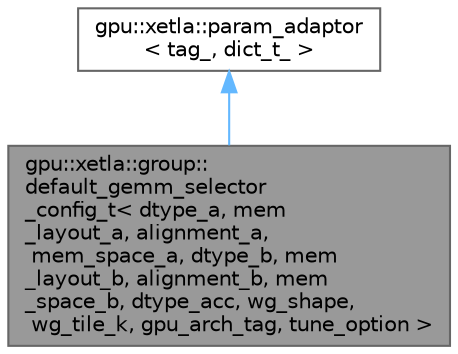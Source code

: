 digraph "gpu::xetla::group::default_gemm_selector_config_t&lt; dtype_a, mem_layout_a, alignment_a, mem_space_a, dtype_b, mem_layout_b, alignment_b, mem_space_b, dtype_acc, wg_shape, wg_tile_k, gpu_arch_tag, tune_option &gt;"
{
 // LATEX_PDF_SIZE
  bgcolor="transparent";
  edge [fontname=Helvetica,fontsize=10,labelfontname=Helvetica,labelfontsize=10];
  node [fontname=Helvetica,fontsize=10,shape=box,height=0.2,width=0.4];
  Node1 [id="Node000001",label="gpu::xetla::group::\ldefault_gemm_selector\l_config_t\< dtype_a, mem\l_layout_a, alignment_a,\l mem_space_a, dtype_b, mem\l_layout_b, alignment_b, mem\l_space_b, dtype_acc, wg_shape,\l wg_tile_k, gpu_arch_tag, tune_option \>",height=0.2,width=0.4,color="gray40", fillcolor="grey60", style="filled", fontcolor="black",tooltip=" "];
  Node2 -> Node1 [id="edge1_Node000001_Node000002",dir="back",color="steelblue1",style="solid",tooltip=" "];
  Node2 [id="Node000002",label="gpu::xetla::param_adaptor\l\< tag_, dict_t_ \>",height=0.2,width=0.4,color="gray40", fillcolor="white", style="filled",URL="$structgpu_1_1xetla_1_1param__adaptor.html",tooltip=" "];
}
